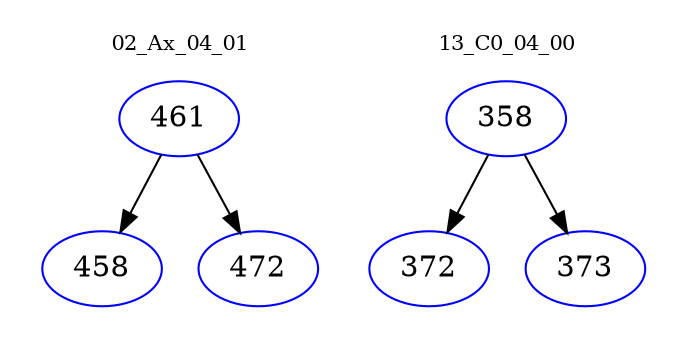 digraph{
subgraph cluster_0 {
color = white
label = "02_Ax_04_01";
fontsize=10;
T0_461 [label="461", color="blue"]
T0_461 -> T0_458 [color="black"]
T0_458 [label="458", color="blue"]
T0_461 -> T0_472 [color="black"]
T0_472 [label="472", color="blue"]
}
subgraph cluster_1 {
color = white
label = "13_C0_04_00";
fontsize=10;
T1_358 [label="358", color="blue"]
T1_358 -> T1_372 [color="black"]
T1_372 [label="372", color="blue"]
T1_358 -> T1_373 [color="black"]
T1_373 [label="373", color="blue"]
}
}
